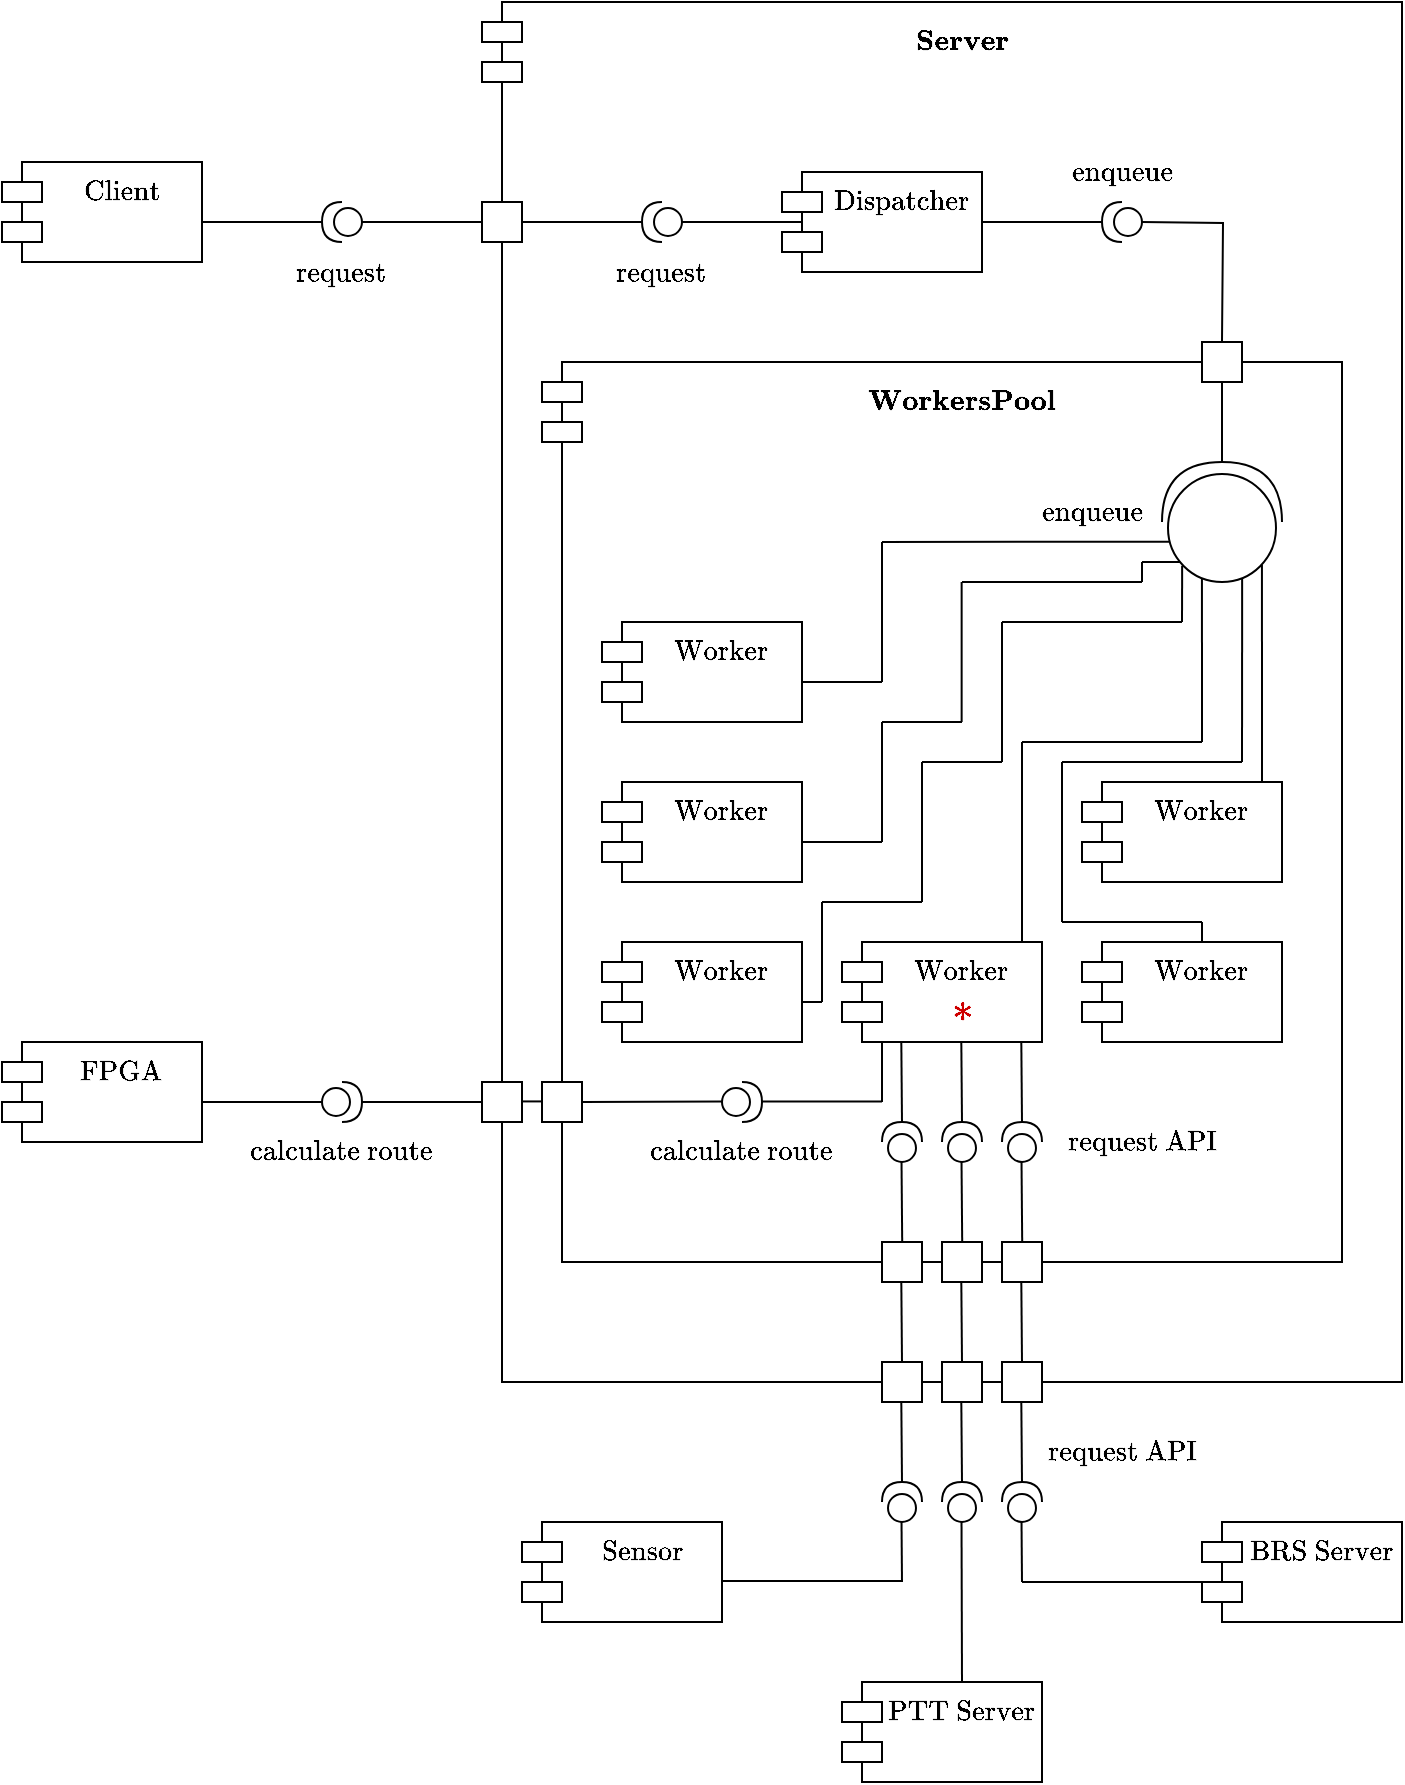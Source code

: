 <mxfile version="24.2.5" type="device">
  <diagram name="Page-1" id="XPHX7Q_6h-qbWTLxKr9w">
    <mxGraphModel dx="1687" dy="1040" grid="1" gridSize="10" guides="1" tooltips="1" connect="1" arrows="1" fold="1" page="1" pageScale="1" pageWidth="850" pageHeight="1100" math="1" shadow="0">
      <root>
        <mxCell id="0" />
        <mxCell id="1" parent="0" />
        <mxCell id="uHW3RZQbTr3XDXMgWpX5-9" value="" style="shape=module;align=left;spacingLeft=20;align=center;verticalAlign=top;whiteSpace=wrap;html=1;fillColor=none;" parent="1" vertex="1">
          <mxGeometry x="320" y="80" width="460" height="690" as="geometry" />
        </mxCell>
        <mxCell id="uHW3RZQbTr3XDXMgWpX5-1" value="" style="shape=module;align=left;spacingLeft=20;align=center;verticalAlign=top;whiteSpace=wrap;html=1;" parent="1" vertex="1">
          <mxGeometry x="80" y="160" width="100" height="50" as="geometry" />
        </mxCell>
        <mxCell id="uHW3RZQbTr3XDXMgWpX5-4" value="$$\text{Client}$$" style="text;html=1;align=center;verticalAlign=middle;whiteSpace=wrap;rounded=0;" parent="1" vertex="1">
          <mxGeometry x="100" y="160" width="80" height="30" as="geometry" />
        </mxCell>
        <mxCell id="uHW3RZQbTr3XDXMgWpX5-5" value="" style="endArrow=none;html=1;rounded=0;" parent="1" edge="1">
          <mxGeometry width="50" height="50" relative="1" as="geometry">
            <mxPoint x="570" y="190" as="sourcePoint" />
            <mxPoint x="630" y="190" as="targetPoint" />
          </mxGeometry>
        </mxCell>
        <mxCell id="uHW3RZQbTr3XDXMgWpX5-6" value="" style="shape=providedRequiredInterface;html=1;verticalLabelPosition=bottom;sketch=0;rotation=-180;" parent="1" vertex="1">
          <mxGeometry x="630" y="180" width="20" height="20" as="geometry" />
        </mxCell>
        <mxCell id="uHW3RZQbTr3XDXMgWpX5-7" value="" style="endArrow=none;html=1;rounded=0;" parent="1" edge="1">
          <mxGeometry width="50" height="50" relative="1" as="geometry">
            <mxPoint x="260" y="190" as="sourcePoint" />
            <mxPoint x="320" y="190" as="targetPoint" />
          </mxGeometry>
        </mxCell>
        <mxCell id="uHW3RZQbTr3XDXMgWpX5-8" value="" style="rounded=0;whiteSpace=wrap;html=1;" parent="1" vertex="1">
          <mxGeometry x="320" y="180" width="20" height="20" as="geometry" />
        </mxCell>
        <mxCell id="uHW3RZQbTr3XDXMgWpX5-10" value="$$\text{enqueue}$$" style="text;html=1;align=center;verticalAlign=middle;whiteSpace=wrap;rounded=0;" parent="1" vertex="1">
          <mxGeometry x="600" y="150" width="80" height="30" as="geometry" />
        </mxCell>
        <mxCell id="uHW3RZQbTr3XDXMgWpX5-11" value="" style="endArrow=none;html=1;rounded=0;" parent="1" edge="1">
          <mxGeometry width="50" height="50" relative="1" as="geometry">
            <mxPoint x="340" y="190" as="sourcePoint" />
            <mxPoint x="400" y="190" as="targetPoint" />
          </mxGeometry>
        </mxCell>
        <mxCell id="uHW3RZQbTr3XDXMgWpX5-12" value="" style="shape=providedRequiredInterface;html=1;verticalLabelPosition=bottom;sketch=0;rotation=-180;" parent="1" vertex="1">
          <mxGeometry x="400" y="180" width="20" height="20" as="geometry" />
        </mxCell>
        <mxCell id="uHW3RZQbTr3XDXMgWpX5-13" value="$$\text{request}$$" style="text;html=1;align=center;verticalAlign=middle;whiteSpace=wrap;rounded=0;" parent="1" vertex="1">
          <mxGeometry x="370" y="200" width="80" height="30" as="geometry" />
        </mxCell>
        <mxCell id="uHW3RZQbTr3XDXMgWpX5-16" value="" style="endArrow=none;html=1;rounded=0;" parent="1" edge="1">
          <mxGeometry width="50" height="50" relative="1" as="geometry">
            <mxPoint x="420" y="190" as="sourcePoint" />
            <mxPoint x="480" y="190" as="targetPoint" />
          </mxGeometry>
        </mxCell>
        <mxCell id="uHW3RZQbTr3XDXMgWpX5-17" value="" style="shape=module;align=left;spacingLeft=20;align=center;verticalAlign=top;whiteSpace=wrap;html=1;" parent="1" vertex="1">
          <mxGeometry x="470" y="165" width="100" height="50" as="geometry" />
        </mxCell>
        <mxCell id="uHW3RZQbTr3XDXMgWpX5-18" value="$$\text{Dispatcher}$$" style="text;html=1;align=center;verticalAlign=middle;whiteSpace=wrap;rounded=0;" parent="1" vertex="1">
          <mxGeometry x="490" y="165" width="80" height="30" as="geometry" />
        </mxCell>
        <mxCell id="uHW3RZQbTr3XDXMgWpX5-21" value="" style="endArrow=none;html=1;rounded=0;" parent="1" edge="1">
          <mxGeometry width="50" height="50" relative="1" as="geometry">
            <mxPoint x="180" y="190" as="sourcePoint" />
            <mxPoint x="240" y="190" as="targetPoint" />
          </mxGeometry>
        </mxCell>
        <mxCell id="uHW3RZQbTr3XDXMgWpX5-22" value="" style="shape=providedRequiredInterface;html=1;verticalLabelPosition=bottom;sketch=0;rotation=-180;" parent="1" vertex="1">
          <mxGeometry x="240" y="180" width="20" height="20" as="geometry" />
        </mxCell>
        <mxCell id="uHW3RZQbTr3XDXMgWpX5-23" value="$$\text{request}$$" style="text;html=1;align=center;verticalAlign=middle;whiteSpace=wrap;rounded=0;" parent="1" vertex="1">
          <mxGeometry x="210" y="200" width="80" height="30" as="geometry" />
        </mxCell>
        <mxCell id="uHW3RZQbTr3XDXMgWpX5-24" value="" style="endArrow=none;html=1;rounded=0;edgeStyle=orthogonalEdgeStyle;" parent="1" edge="1">
          <mxGeometry width="50" height="50" relative="1" as="geometry">
            <mxPoint x="650" y="190" as="sourcePoint" />
            <mxPoint x="690" y="250" as="targetPoint" />
          </mxGeometry>
        </mxCell>
        <mxCell id="uHW3RZQbTr3XDXMgWpX5-25" value="$$\textbf{Server}$$" style="text;html=1;align=center;verticalAlign=middle;whiteSpace=wrap;rounded=0;" parent="1" vertex="1">
          <mxGeometry x="340" y="80" width="440" height="40" as="geometry" />
        </mxCell>
        <mxCell id="uHW3RZQbTr3XDXMgWpX5-26" value="" style="shape=module;align=left;spacingLeft=20;align=center;verticalAlign=top;whiteSpace=wrap;html=1;fillColor=none;" parent="1" vertex="1">
          <mxGeometry x="350" y="260" width="400" height="450" as="geometry" />
        </mxCell>
        <mxCell id="uHW3RZQbTr3XDXMgWpX5-27" value="" style="rounded=0;whiteSpace=wrap;html=1;" parent="1" vertex="1">
          <mxGeometry x="680" y="250" width="20" height="20" as="geometry" />
        </mxCell>
        <mxCell id="uHW3RZQbTr3XDXMgWpX5-29" value="$$\textbf{WorkersPool}$$" style="text;html=1;align=center;verticalAlign=middle;whiteSpace=wrap;rounded=0;" parent="1" vertex="1">
          <mxGeometry x="370" y="260" width="380" height="40" as="geometry" />
        </mxCell>
        <mxCell id="uHW3RZQbTr3XDXMgWpX5-30" value="" style="endArrow=none;html=1;rounded=0;edgeStyle=orthogonalEdgeStyle;" parent="1" edge="1">
          <mxGeometry width="50" height="50" relative="1" as="geometry">
            <mxPoint x="690" y="310" as="sourcePoint" />
            <mxPoint x="690" y="270" as="targetPoint" />
          </mxGeometry>
        </mxCell>
        <mxCell id="uHW3RZQbTr3XDXMgWpX5-31" value="" style="shape=providedRequiredInterface;html=1;verticalLabelPosition=bottom;sketch=0;rotation=-90;" parent="1" vertex="1">
          <mxGeometry x="660" y="310" width="60" height="60" as="geometry" />
        </mxCell>
        <mxCell id="uHW3RZQbTr3XDXMgWpX5-32" value="" style="shape=module;align=left;spacingLeft=20;align=center;verticalAlign=top;whiteSpace=wrap;html=1;" parent="1" vertex="1">
          <mxGeometry x="380" y="390" width="100" height="50" as="geometry" />
        </mxCell>
        <mxCell id="uHW3RZQbTr3XDXMgWpX5-33" value="$$\text{Worker}$$" style="text;html=1;align=center;verticalAlign=middle;whiteSpace=wrap;rounded=0;" parent="1" vertex="1">
          <mxGeometry x="400" y="390" width="80" height="30" as="geometry" />
        </mxCell>
        <mxCell id="uHW3RZQbTr3XDXMgWpX5-34" value="" style="shape=module;align=left;spacingLeft=20;align=center;verticalAlign=top;whiteSpace=wrap;html=1;" parent="1" vertex="1">
          <mxGeometry x="380" y="470" width="100" height="50" as="geometry" />
        </mxCell>
        <mxCell id="uHW3RZQbTr3XDXMgWpX5-35" value="$$\text{Worker}$$" style="text;html=1;align=center;verticalAlign=middle;whiteSpace=wrap;rounded=0;" parent="1" vertex="1">
          <mxGeometry x="400" y="470" width="80" height="30" as="geometry" />
        </mxCell>
        <mxCell id="uHW3RZQbTr3XDXMgWpX5-36" value="" style="shape=module;align=left;spacingLeft=20;align=center;verticalAlign=top;whiteSpace=wrap;html=1;" parent="1" vertex="1">
          <mxGeometry x="380" y="550" width="100" height="50" as="geometry" />
        </mxCell>
        <mxCell id="uHW3RZQbTr3XDXMgWpX5-37" value="$$\text{Worker}$$" style="text;html=1;align=center;verticalAlign=middle;whiteSpace=wrap;rounded=0;" parent="1" vertex="1">
          <mxGeometry x="400" y="550" width="80" height="30" as="geometry" />
        </mxCell>
        <mxCell id="uHW3RZQbTr3XDXMgWpX5-44" value="" style="shape=module;align=left;spacingLeft=20;align=center;verticalAlign=top;whiteSpace=wrap;html=1;" parent="1" vertex="1">
          <mxGeometry x="500" y="550" width="100" height="50" as="geometry" />
        </mxCell>
        <mxCell id="uHW3RZQbTr3XDXMgWpX5-45" value="$$\text{Worker}$$" style="text;html=1;align=center;verticalAlign=middle;whiteSpace=wrap;rounded=0;" parent="1" vertex="1">
          <mxGeometry x="520" y="550" width="80" height="30" as="geometry" />
        </mxCell>
        <mxCell id="uHW3RZQbTr3XDXMgWpX5-46" value="" style="shape=module;align=left;spacingLeft=20;align=center;verticalAlign=top;whiteSpace=wrap;html=1;" parent="1" vertex="1">
          <mxGeometry x="620" y="550" width="100" height="50" as="geometry" />
        </mxCell>
        <mxCell id="uHW3RZQbTr3XDXMgWpX5-47" value="$$\text{Worker}$$" style="text;html=1;align=center;verticalAlign=middle;whiteSpace=wrap;rounded=0;" parent="1" vertex="1">
          <mxGeometry x="640" y="550" width="80" height="30" as="geometry" />
        </mxCell>
        <mxCell id="uHW3RZQbTr3XDXMgWpX5-48" value="" style="shape=module;align=left;spacingLeft=20;align=center;verticalAlign=top;whiteSpace=wrap;html=1;" parent="1" vertex="1">
          <mxGeometry x="620" y="470" width="100" height="50" as="geometry" />
        </mxCell>
        <mxCell id="uHW3RZQbTr3XDXMgWpX5-49" value="$$\text{Worker}$$" style="text;html=1;align=center;verticalAlign=middle;whiteSpace=wrap;rounded=0;" parent="1" vertex="1">
          <mxGeometry x="640" y="470" width="80" height="30" as="geometry" />
        </mxCell>
        <mxCell id="uHW3RZQbTr3XDXMgWpX5-60" value="" style="endArrow=none;html=1;rounded=0;exitX=0.875;exitY=0;exitDx=0;exitDy=0;exitPerimeter=0;entryX=0.143;entryY=0.833;entryDx=0;entryDy=0;entryPerimeter=0;" parent="1" source="uHW3RZQbTr3XDXMgWpX5-49" target="uHW3RZQbTr3XDXMgWpX5-31" edge="1">
          <mxGeometry width="50" height="50" relative="1" as="geometry">
            <mxPoint x="710" y="450" as="sourcePoint" />
            <mxPoint x="710" y="380" as="targetPoint" />
          </mxGeometry>
        </mxCell>
        <mxCell id="uHW3RZQbTr3XDXMgWpX5-62" value="" style="endArrow=none;html=1;rounded=0;entryX=0.336;entryY=0.064;entryDx=0;entryDy=0;entryPerimeter=0;" parent="1" target="uHW3RZQbTr3XDXMgWpX5-31" edge="1">
          <mxGeometry width="50" height="50" relative="1" as="geometry">
            <mxPoint x="520" y="350" as="sourcePoint" />
            <mxPoint x="660" y="350" as="targetPoint" />
          </mxGeometry>
        </mxCell>
        <mxCell id="uHW3RZQbTr3XDXMgWpX5-63" value="" style="endArrow=none;html=1;rounded=0;" parent="1" edge="1">
          <mxGeometry width="50" height="50" relative="1" as="geometry">
            <mxPoint x="520" y="350" as="sourcePoint" />
            <mxPoint x="520" y="420" as="targetPoint" />
          </mxGeometry>
        </mxCell>
        <mxCell id="uHW3RZQbTr3XDXMgWpX5-64" value="" style="endArrow=none;html=1;rounded=0;entryX=1;entryY=1;entryDx=0;entryDy=0;" parent="1" target="uHW3RZQbTr3XDXMgWpX5-33" edge="1">
          <mxGeometry width="50" height="50" relative="1" as="geometry">
            <mxPoint x="520" y="420" as="sourcePoint" />
            <mxPoint x="530" y="430" as="targetPoint" />
          </mxGeometry>
        </mxCell>
        <mxCell id="uHW3RZQbTr3XDXMgWpX5-65" value="" style="endArrow=none;html=1;rounded=0;" parent="1" edge="1">
          <mxGeometry width="50" height="50" relative="1" as="geometry">
            <mxPoint x="560" y="370" as="sourcePoint" />
            <mxPoint x="650" y="370" as="targetPoint" />
          </mxGeometry>
        </mxCell>
        <mxCell id="uHW3RZQbTr3XDXMgWpX5-66" value="" style="endArrow=none;html=1;rounded=0;" parent="1" edge="1">
          <mxGeometry width="50" height="50" relative="1" as="geometry">
            <mxPoint x="559.82" y="370" as="sourcePoint" />
            <mxPoint x="559.82" y="440" as="targetPoint" />
          </mxGeometry>
        </mxCell>
        <mxCell id="uHW3RZQbTr3XDXMgWpX5-67" value="" style="endArrow=none;html=1;rounded=0;entryX=1;entryY=1;entryDx=0;entryDy=0;" parent="1" edge="1">
          <mxGeometry width="50" height="50" relative="1" as="geometry">
            <mxPoint x="560" y="440" as="sourcePoint" />
            <mxPoint x="520" y="440" as="targetPoint" />
          </mxGeometry>
        </mxCell>
        <mxCell id="uHW3RZQbTr3XDXMgWpX5-68" value="" style="endArrow=none;html=1;rounded=0;" parent="1" edge="1">
          <mxGeometry width="50" height="50" relative="1" as="geometry">
            <mxPoint x="520" y="500" as="sourcePoint" />
            <mxPoint x="520" y="440" as="targetPoint" />
          </mxGeometry>
        </mxCell>
        <mxCell id="uHW3RZQbTr3XDXMgWpX5-69" value="" style="endArrow=none;html=1;rounded=0;exitX=1;exitY=1;exitDx=0;exitDy=0;" parent="1" source="uHW3RZQbTr3XDXMgWpX5-35" edge="1">
          <mxGeometry width="50" height="50" relative="1" as="geometry">
            <mxPoint x="530" y="510" as="sourcePoint" />
            <mxPoint x="520" y="500" as="targetPoint" />
          </mxGeometry>
        </mxCell>
        <mxCell id="uHW3RZQbTr3XDXMgWpX5-70" value="" style="endArrow=none;html=1;rounded=0;" parent="1" edge="1">
          <mxGeometry width="50" height="50" relative="1" as="geometry">
            <mxPoint x="490" y="580" as="sourcePoint" />
            <mxPoint x="490" y="530" as="targetPoint" />
          </mxGeometry>
        </mxCell>
        <mxCell id="uHW3RZQbTr3XDXMgWpX5-71" value="" style="endArrow=none;html=1;rounded=0;entryX=1;entryY=1;entryDx=0;entryDy=0;" parent="1" target="uHW3RZQbTr3XDXMgWpX5-37" edge="1">
          <mxGeometry width="50" height="50" relative="1" as="geometry">
            <mxPoint x="490" y="580" as="sourcePoint" />
            <mxPoint x="500" y="550" as="targetPoint" />
          </mxGeometry>
        </mxCell>
        <mxCell id="uHW3RZQbTr3XDXMgWpX5-72" value="" style="endArrow=none;html=1;rounded=0;" parent="1" edge="1">
          <mxGeometry width="50" height="50" relative="1" as="geometry">
            <mxPoint x="490" y="530" as="sourcePoint" />
            <mxPoint x="540" y="530" as="targetPoint" />
          </mxGeometry>
        </mxCell>
        <mxCell id="uHW3RZQbTr3XDXMgWpX5-73" value="" style="endArrow=none;html=1;rounded=0;" parent="1" edge="1">
          <mxGeometry width="50" height="50" relative="1" as="geometry">
            <mxPoint x="540" y="530" as="sourcePoint" />
            <mxPoint x="540" y="460" as="targetPoint" />
          </mxGeometry>
        </mxCell>
        <mxCell id="uHW3RZQbTr3XDXMgWpX5-74" value="" style="endArrow=none;html=1;rounded=0;entryX=1;entryY=1;entryDx=0;entryDy=0;" parent="1" edge="1">
          <mxGeometry width="50" height="50" relative="1" as="geometry">
            <mxPoint x="580" y="460" as="sourcePoint" />
            <mxPoint x="540" y="460" as="targetPoint" />
          </mxGeometry>
        </mxCell>
        <mxCell id="uHW3RZQbTr3XDXMgWpX5-75" value="" style="endArrow=none;html=1;rounded=0;" parent="1" edge="1">
          <mxGeometry width="50" height="50" relative="1" as="geometry">
            <mxPoint x="580" y="390" as="sourcePoint" />
            <mxPoint x="580" y="460" as="targetPoint" />
          </mxGeometry>
        </mxCell>
        <mxCell id="uHW3RZQbTr3XDXMgWpX5-76" value="" style="endArrow=none;html=1;rounded=0;" parent="1" edge="1">
          <mxGeometry width="50" height="50" relative="1" as="geometry">
            <mxPoint x="580" y="390" as="sourcePoint" />
            <mxPoint x="670" y="390" as="targetPoint" />
          </mxGeometry>
        </mxCell>
        <mxCell id="uHW3RZQbTr3XDXMgWpX5-77" value="" style="endArrow=none;html=1;rounded=0;" parent="1" edge="1">
          <mxGeometry width="50" height="50" relative="1" as="geometry">
            <mxPoint x="610" y="540" as="sourcePoint" />
            <mxPoint x="610" y="460" as="targetPoint" />
          </mxGeometry>
        </mxCell>
        <mxCell id="uHW3RZQbTr3XDXMgWpX5-78" value="" style="endArrow=none;html=1;rounded=0;" parent="1" edge="1">
          <mxGeometry width="50" height="50" relative="1" as="geometry">
            <mxPoint x="680" y="540" as="sourcePoint" />
            <mxPoint x="610" y="540" as="targetPoint" />
          </mxGeometry>
        </mxCell>
        <mxCell id="uHW3RZQbTr3XDXMgWpX5-79" value="" style="endArrow=none;html=1;rounded=0;entryX=0.5;entryY=0;entryDx=0;entryDy=0;" parent="1" target="uHW3RZQbTr3XDXMgWpX5-47" edge="1">
          <mxGeometry width="50" height="50" relative="1" as="geometry">
            <mxPoint x="680" y="540" as="sourcePoint" />
            <mxPoint x="620" y="550" as="targetPoint" />
          </mxGeometry>
        </mxCell>
        <mxCell id="uHW3RZQbTr3XDXMgWpX5-80" value="" style="endArrow=none;html=1;rounded=0;" parent="1" edge="1">
          <mxGeometry width="50" height="50" relative="1" as="geometry">
            <mxPoint x="700" y="460" as="sourcePoint" />
            <mxPoint x="610" y="460" as="targetPoint" />
          </mxGeometry>
        </mxCell>
        <mxCell id="uHW3RZQbTr3XDXMgWpX5-82" value="" style="endArrow=none;html=1;rounded=0;exitX=0.875;exitY=0;exitDx=0;exitDy=0;exitPerimeter=0;entryX=0.03;entryY=0.668;entryDx=0;entryDy=0;entryPerimeter=0;" parent="1" target="uHW3RZQbTr3XDXMgWpX5-31" edge="1">
          <mxGeometry width="50" height="50" relative="1" as="geometry">
            <mxPoint x="700" y="460" as="sourcePoint" />
            <mxPoint x="700" y="370" as="targetPoint" />
          </mxGeometry>
        </mxCell>
        <mxCell id="uHW3RZQbTr3XDXMgWpX5-83" value="" style="endArrow=none;html=1;rounded=0;exitX=0.875;exitY=0;exitDx=0;exitDy=0;exitPerimeter=0;" parent="1" edge="1">
          <mxGeometry width="50" height="50" relative="1" as="geometry">
            <mxPoint x="590" y="550" as="sourcePoint" />
            <mxPoint x="590" y="450" as="targetPoint" />
          </mxGeometry>
        </mxCell>
        <mxCell id="uHW3RZQbTr3XDXMgWpX5-84" value="" style="endArrow=none;html=1;rounded=0;" parent="1" edge="1">
          <mxGeometry width="50" height="50" relative="1" as="geometry">
            <mxPoint x="590" y="450" as="sourcePoint" />
            <mxPoint x="680" y="450" as="targetPoint" />
          </mxGeometry>
        </mxCell>
        <mxCell id="uHW3RZQbTr3XDXMgWpX5-85" value="" style="endArrow=none;html=1;rounded=0;exitX=0.875;exitY=0;exitDx=0;exitDy=0;exitPerimeter=0;entryX=0.025;entryY=0.333;entryDx=0;entryDy=0;entryPerimeter=0;" parent="1" target="uHW3RZQbTr3XDXMgWpX5-31" edge="1">
          <mxGeometry width="50" height="50" relative="1" as="geometry">
            <mxPoint x="680" y="450" as="sourcePoint" />
            <mxPoint x="680" y="370" as="targetPoint" />
          </mxGeometry>
        </mxCell>
        <mxCell id="uHW3RZQbTr3XDXMgWpX5-86" value="" style="endArrow=none;html=1;rounded=0;" parent="1" edge="1">
          <mxGeometry width="50" height="50" relative="1" as="geometry">
            <mxPoint x="650" y="360" as="sourcePoint" />
            <mxPoint x="650" y="370" as="targetPoint" />
          </mxGeometry>
        </mxCell>
        <mxCell id="uHW3RZQbTr3XDXMgWpX5-87" value="" style="endArrow=none;html=1;rounded=0;entryX=0.167;entryY=0.151;entryDx=0;entryDy=0;entryPerimeter=0;" parent="1" target="uHW3RZQbTr3XDXMgWpX5-31" edge="1">
          <mxGeometry width="50" height="50" relative="1" as="geometry">
            <mxPoint x="650" y="360" as="sourcePoint" />
            <mxPoint x="660" y="360" as="targetPoint" />
          </mxGeometry>
        </mxCell>
        <mxCell id="uHW3RZQbTr3XDXMgWpX5-88" value="" style="endArrow=none;html=1;rounded=0;entryX=0.136;entryY=0.168;entryDx=0;entryDy=0;entryPerimeter=0;" parent="1" target="uHW3RZQbTr3XDXMgWpX5-31" edge="1">
          <mxGeometry width="50" height="50" relative="1" as="geometry">
            <mxPoint x="670" y="390" as="sourcePoint" />
            <mxPoint x="670" y="380" as="targetPoint" />
          </mxGeometry>
        </mxCell>
        <mxCell id="Ls2iYPUhXKA2APDCJ25d-1" value="" style="endArrow=none;html=1;rounded=0;" parent="1" edge="1">
          <mxGeometry width="50" height="50" relative="1" as="geometry">
            <mxPoint x="530" y="640" as="sourcePoint" />
            <mxPoint x="529.66" y="600" as="targetPoint" />
          </mxGeometry>
        </mxCell>
        <mxCell id="Ls2iYPUhXKA2APDCJ25d-3" value="" style="shape=providedRequiredInterface;html=1;verticalLabelPosition=bottom;sketch=0;rotation=-90;" parent="1" vertex="1">
          <mxGeometry x="520" y="640" width="20" height="20" as="geometry" />
        </mxCell>
        <mxCell id="Ls2iYPUhXKA2APDCJ25d-4" value="" style="endArrow=none;html=1;rounded=0;" parent="1" edge="1">
          <mxGeometry width="50" height="50" relative="1" as="geometry">
            <mxPoint x="530.1" y="700" as="sourcePoint" />
            <mxPoint x="529.76" y="660" as="targetPoint" />
          </mxGeometry>
        </mxCell>
        <mxCell id="Ls2iYPUhXKA2APDCJ25d-5" value="" style="rounded=0;whiteSpace=wrap;html=1;" parent="1" vertex="1">
          <mxGeometry x="520" y="700" width="20" height="20" as="geometry" />
        </mxCell>
        <mxCell id="Ls2iYPUhXKA2APDCJ25d-7" value="" style="endArrow=none;html=1;rounded=0;" parent="1" edge="1">
          <mxGeometry width="50" height="50" relative="1" as="geometry">
            <mxPoint x="530" y="760" as="sourcePoint" />
            <mxPoint x="529.66" y="720" as="targetPoint" />
          </mxGeometry>
        </mxCell>
        <mxCell id="Ls2iYPUhXKA2APDCJ25d-10" value="" style="rounded=0;whiteSpace=wrap;html=1;" parent="1" vertex="1">
          <mxGeometry x="520" y="760" width="20" height="20" as="geometry" />
        </mxCell>
        <mxCell id="Ls2iYPUhXKA2APDCJ25d-11" value="" style="endArrow=none;html=1;rounded=0;" parent="1" edge="1">
          <mxGeometry width="50" height="50" relative="1" as="geometry">
            <mxPoint x="530" y="820" as="sourcePoint" />
            <mxPoint x="529.66" y="780" as="targetPoint" />
          </mxGeometry>
        </mxCell>
        <mxCell id="Ls2iYPUhXKA2APDCJ25d-12" value="" style="shape=providedRequiredInterface;html=1;verticalLabelPosition=bottom;sketch=0;rotation=-90;" parent="1" vertex="1">
          <mxGeometry x="520" y="820" width="20" height="20" as="geometry" />
        </mxCell>
        <mxCell id="Ls2iYPUhXKA2APDCJ25d-13" value="" style="endArrow=none;html=1;rounded=0;" parent="1" edge="1">
          <mxGeometry width="50" height="50" relative="1" as="geometry">
            <mxPoint x="530" y="870" as="sourcePoint" />
            <mxPoint x="529.76" y="840" as="targetPoint" />
          </mxGeometry>
        </mxCell>
        <mxCell id="Ls2iYPUhXKA2APDCJ25d-14" value="" style="endArrow=none;html=1;rounded=0;" parent="1" edge="1">
          <mxGeometry width="50" height="50" relative="1" as="geometry">
            <mxPoint x="590" y="640" as="sourcePoint" />
            <mxPoint x="589.66" y="600" as="targetPoint" />
          </mxGeometry>
        </mxCell>
        <mxCell id="Ls2iYPUhXKA2APDCJ25d-15" value="" style="shape=providedRequiredInterface;html=1;verticalLabelPosition=bottom;sketch=0;rotation=-90;" parent="1" vertex="1">
          <mxGeometry x="580" y="640" width="20" height="20" as="geometry" />
        </mxCell>
        <mxCell id="Ls2iYPUhXKA2APDCJ25d-16" value="" style="endArrow=none;html=1;rounded=0;" parent="1" edge="1">
          <mxGeometry width="50" height="50" relative="1" as="geometry">
            <mxPoint x="590.1" y="700" as="sourcePoint" />
            <mxPoint x="589.76" y="660" as="targetPoint" />
          </mxGeometry>
        </mxCell>
        <mxCell id="Ls2iYPUhXKA2APDCJ25d-17" value="" style="rounded=0;whiteSpace=wrap;html=1;" parent="1" vertex="1">
          <mxGeometry x="580" y="700" width="20" height="20" as="geometry" />
        </mxCell>
        <mxCell id="Ls2iYPUhXKA2APDCJ25d-18" value="" style="endArrow=none;html=1;rounded=0;" parent="1" edge="1">
          <mxGeometry width="50" height="50" relative="1" as="geometry">
            <mxPoint x="590" y="760" as="sourcePoint" />
            <mxPoint x="589.66" y="720" as="targetPoint" />
          </mxGeometry>
        </mxCell>
        <mxCell id="Ls2iYPUhXKA2APDCJ25d-21" value="" style="rounded=0;whiteSpace=wrap;html=1;" parent="1" vertex="1">
          <mxGeometry x="580" y="760" width="20" height="20" as="geometry" />
        </mxCell>
        <mxCell id="Ls2iYPUhXKA2APDCJ25d-22" value="" style="endArrow=none;html=1;rounded=0;" parent="1" edge="1">
          <mxGeometry width="50" height="50" relative="1" as="geometry">
            <mxPoint x="590" y="820" as="sourcePoint" />
            <mxPoint x="589.66" y="780" as="targetPoint" />
          </mxGeometry>
        </mxCell>
        <mxCell id="Ls2iYPUhXKA2APDCJ25d-23" value="" style="shape=providedRequiredInterface;html=1;verticalLabelPosition=bottom;sketch=0;rotation=-90;" parent="1" vertex="1">
          <mxGeometry x="580" y="820" width="20" height="20" as="geometry" />
        </mxCell>
        <mxCell id="Ls2iYPUhXKA2APDCJ25d-24" value="" style="endArrow=none;html=1;rounded=0;" parent="1" edge="1">
          <mxGeometry width="50" height="50" relative="1" as="geometry">
            <mxPoint x="590" y="870" as="sourcePoint" />
            <mxPoint x="589.76" y="840" as="targetPoint" />
          </mxGeometry>
        </mxCell>
        <mxCell id="Ls2iYPUhXKA2APDCJ25d-25" value="" style="endArrow=none;html=1;rounded=0;" parent="1" edge="1">
          <mxGeometry width="50" height="50" relative="1" as="geometry">
            <mxPoint x="560" y="640" as="sourcePoint" />
            <mxPoint x="559.66" y="600" as="targetPoint" />
          </mxGeometry>
        </mxCell>
        <mxCell id="Ls2iYPUhXKA2APDCJ25d-26" value="" style="shape=providedRequiredInterface;html=1;verticalLabelPosition=bottom;sketch=0;rotation=-90;" parent="1" vertex="1">
          <mxGeometry x="550" y="640" width="20" height="20" as="geometry" />
        </mxCell>
        <mxCell id="Ls2iYPUhXKA2APDCJ25d-27" value="" style="endArrow=none;html=1;rounded=0;" parent="1" edge="1">
          <mxGeometry width="50" height="50" relative="1" as="geometry">
            <mxPoint x="560.1" y="700" as="sourcePoint" />
            <mxPoint x="559.76" y="660" as="targetPoint" />
          </mxGeometry>
        </mxCell>
        <mxCell id="Ls2iYPUhXKA2APDCJ25d-28" value="" style="rounded=0;whiteSpace=wrap;html=1;" parent="1" vertex="1">
          <mxGeometry x="550" y="700" width="20" height="20" as="geometry" />
        </mxCell>
        <mxCell id="Ls2iYPUhXKA2APDCJ25d-29" value="" style="endArrow=none;html=1;rounded=0;" parent="1" edge="1">
          <mxGeometry width="50" height="50" relative="1" as="geometry">
            <mxPoint x="560" y="760" as="sourcePoint" />
            <mxPoint x="559.66" y="720" as="targetPoint" />
          </mxGeometry>
        </mxCell>
        <mxCell id="Ls2iYPUhXKA2APDCJ25d-32" value="" style="rounded=0;whiteSpace=wrap;html=1;" parent="1" vertex="1">
          <mxGeometry x="550" y="760" width="20" height="20" as="geometry" />
        </mxCell>
        <mxCell id="Ls2iYPUhXKA2APDCJ25d-33" value="" style="endArrow=none;html=1;rounded=0;" parent="1" edge="1">
          <mxGeometry width="50" height="50" relative="1" as="geometry">
            <mxPoint x="560" y="820" as="sourcePoint" />
            <mxPoint x="559.66" y="780" as="targetPoint" />
          </mxGeometry>
        </mxCell>
        <mxCell id="Ls2iYPUhXKA2APDCJ25d-34" value="" style="shape=providedRequiredInterface;html=1;verticalLabelPosition=bottom;sketch=0;rotation=-90;" parent="1" vertex="1">
          <mxGeometry x="550" y="820" width="20" height="20" as="geometry" />
        </mxCell>
        <mxCell id="Ls2iYPUhXKA2APDCJ25d-35" value="" style="endArrow=none;html=1;rounded=0;exitX=0.5;exitY=0;exitDx=0;exitDy=0;" parent="1" source="Ls2iYPUhXKA2APDCJ25d-62" edge="1">
          <mxGeometry width="50" height="50" relative="1" as="geometry">
            <mxPoint x="560" y="910" as="sourcePoint" />
            <mxPoint x="559.76" y="840" as="targetPoint" />
          </mxGeometry>
        </mxCell>
        <mxCell id="Ls2iYPUhXKA2APDCJ25d-36" value="$$\text{enqueue}$$" style="text;html=1;align=center;verticalAlign=middle;whiteSpace=wrap;rounded=0;" parent="1" vertex="1">
          <mxGeometry x="590" y="320" width="70" height="30" as="geometry" />
        </mxCell>
        <mxCell id="Ls2iYPUhXKA2APDCJ25d-41" value="" style="endArrow=none;html=1;rounded=0;" parent="1" edge="1">
          <mxGeometry width="50" height="50" relative="1" as="geometry">
            <mxPoint x="520" y="630" as="sourcePoint" />
            <mxPoint x="520.0" y="600" as="targetPoint" />
          </mxGeometry>
        </mxCell>
        <mxCell id="Ls2iYPUhXKA2APDCJ25d-42" value="" style="endArrow=none;html=1;rounded=0;exitX=1;exitY=0.5;exitDx=0;exitDy=0;exitPerimeter=0;" parent="1" edge="1">
          <mxGeometry width="50" height="50" relative="1" as="geometry">
            <mxPoint x="460" y="629.71" as="sourcePoint" />
            <mxPoint x="520" y="629.71" as="targetPoint" />
          </mxGeometry>
        </mxCell>
        <mxCell id="Ls2iYPUhXKA2APDCJ25d-43" value="" style="shape=providedRequiredInterface;html=1;verticalLabelPosition=bottom;sketch=0;rotation=0;" parent="1" vertex="1">
          <mxGeometry x="440" y="620" width="20" height="20" as="geometry" />
        </mxCell>
        <mxCell id="Ls2iYPUhXKA2APDCJ25d-44" value="" style="endArrow=none;html=1;rounded=0;" parent="1" edge="1">
          <mxGeometry width="50" height="50" relative="1" as="geometry">
            <mxPoint x="370" y="630" as="sourcePoint" />
            <mxPoint x="440.0" y="629.71" as="targetPoint" />
          </mxGeometry>
        </mxCell>
        <mxCell id="Ls2iYPUhXKA2APDCJ25d-45" value="" style="rounded=0;whiteSpace=wrap;html=1;" parent="1" vertex="1">
          <mxGeometry x="350" y="620" width="20" height="20" as="geometry" />
        </mxCell>
        <mxCell id="Ls2iYPUhXKA2APDCJ25d-46" value="" style="rounded=0;whiteSpace=wrap;html=1;" parent="1" vertex="1">
          <mxGeometry x="320" y="620" width="20" height="20" as="geometry" />
        </mxCell>
        <mxCell id="Ls2iYPUhXKA2APDCJ25d-47" value="" style="endArrow=none;html=1;rounded=0;" parent="1" edge="1">
          <mxGeometry width="50" height="50" relative="1" as="geometry">
            <mxPoint x="340" y="629.71" as="sourcePoint" />
            <mxPoint x="350" y="629.71" as="targetPoint" />
          </mxGeometry>
        </mxCell>
        <mxCell id="Ls2iYPUhXKA2APDCJ25d-49" value="" style="endArrow=none;html=1;rounded=0;" parent="1" edge="1">
          <mxGeometry width="50" height="50" relative="1" as="geometry">
            <mxPoint x="260" y="630" as="sourcePoint" />
            <mxPoint x="320" y="630" as="targetPoint" />
          </mxGeometry>
        </mxCell>
        <mxCell id="Ls2iYPUhXKA2APDCJ25d-50" value="" style="endArrow=none;html=1;rounded=0;" parent="1" edge="1">
          <mxGeometry width="50" height="50" relative="1" as="geometry">
            <mxPoint x="180" y="630" as="sourcePoint" />
            <mxPoint x="240" y="630" as="targetPoint" />
          </mxGeometry>
        </mxCell>
        <mxCell id="Ls2iYPUhXKA2APDCJ25d-51" value="" style="shape=providedRequiredInterface;html=1;verticalLabelPosition=bottom;sketch=0;rotation=0;" parent="1" vertex="1">
          <mxGeometry x="240" y="620" width="20" height="20" as="geometry" />
        </mxCell>
        <mxCell id="Ls2iYPUhXKA2APDCJ25d-52" value="" style="shape=module;align=left;spacingLeft=20;align=center;verticalAlign=top;whiteSpace=wrap;html=1;" parent="1" vertex="1">
          <mxGeometry x="80" y="600" width="100" height="50" as="geometry" />
        </mxCell>
        <mxCell id="Ls2iYPUhXKA2APDCJ25d-53" value="$$\text{FPGA}$$" style="text;html=1;align=center;verticalAlign=middle;whiteSpace=wrap;rounded=0;" parent="1" vertex="1">
          <mxGeometry x="100" y="600" width="80" height="30" as="geometry" />
        </mxCell>
        <mxCell id="Ls2iYPUhXKA2APDCJ25d-54" value="$$\text{calculate route}$$" style="text;html=1;align=center;verticalAlign=middle;whiteSpace=wrap;rounded=0;" parent="1" vertex="1">
          <mxGeometry x="200" y="640" width="100" height="30" as="geometry" />
        </mxCell>
        <mxCell id="Ls2iYPUhXKA2APDCJ25d-55" value="$$\text{calculate route}$$" style="text;html=1;align=center;verticalAlign=middle;whiteSpace=wrap;rounded=0;" parent="1" vertex="1">
          <mxGeometry x="400" y="640" width="100" height="30" as="geometry" />
        </mxCell>
        <mxCell id="Ls2iYPUhXKA2APDCJ25d-56" value="$$\text{request API}$$" style="text;html=1;align=center;verticalAlign=middle;whiteSpace=wrap;rounded=0;" parent="1" vertex="1">
          <mxGeometry x="610" y="635" width="80" height="30" as="geometry" />
        </mxCell>
        <mxCell id="Ls2iYPUhXKA2APDCJ25d-57" value="$$\text{request API}$$" style="text;html=1;align=center;verticalAlign=middle;whiteSpace=wrap;rounded=0;" parent="1" vertex="1">
          <mxGeometry x="600" y="790" width="80" height="30" as="geometry" />
        </mxCell>
        <mxCell id="Ls2iYPUhXKA2APDCJ25d-58" value="" style="shape=module;align=left;spacingLeft=20;align=center;verticalAlign=top;whiteSpace=wrap;html=1;" parent="1" vertex="1">
          <mxGeometry x="340" y="840" width="100" height="50" as="geometry" />
        </mxCell>
        <mxCell id="Ls2iYPUhXKA2APDCJ25d-59" value="$$\text{Sensor}$$" style="text;html=1;align=center;verticalAlign=middle;whiteSpace=wrap;rounded=0;" parent="1" vertex="1">
          <mxGeometry x="360" y="840" width="80" height="30" as="geometry" />
        </mxCell>
        <mxCell id="Ls2iYPUhXKA2APDCJ25d-61" value="" style="shape=module;align=left;spacingLeft=20;align=center;verticalAlign=top;whiteSpace=wrap;html=1;" parent="1" vertex="1">
          <mxGeometry x="500" y="920" width="100" height="50" as="geometry" />
        </mxCell>
        <mxCell id="Ls2iYPUhXKA2APDCJ25d-62" value="$$\text{PTT Server}$$" style="text;html=1;align=center;verticalAlign=middle;whiteSpace=wrap;rounded=0;" parent="1" vertex="1">
          <mxGeometry x="520" y="920" width="80" height="30" as="geometry" />
        </mxCell>
        <mxCell id="Ls2iYPUhXKA2APDCJ25d-63" value="" style="shape=module;align=left;spacingLeft=20;align=center;verticalAlign=top;whiteSpace=wrap;html=1;" parent="1" vertex="1">
          <mxGeometry x="680" y="840" width="100" height="50" as="geometry" />
        </mxCell>
        <mxCell id="Ls2iYPUhXKA2APDCJ25d-64" value="$$\text{BRS Server}$$" style="text;html=1;align=center;verticalAlign=middle;whiteSpace=wrap;rounded=0;" parent="1" vertex="1">
          <mxGeometry x="700" y="840" width="80" height="30" as="geometry" />
        </mxCell>
        <mxCell id="Ls2iYPUhXKA2APDCJ25d-67" value="" style="endArrow=none;html=1;rounded=0;exitX=1;exitY=1;exitDx=0;exitDy=0;" parent="1" edge="1">
          <mxGeometry width="50" height="50" relative="1" as="geometry">
            <mxPoint x="590" y="870" as="sourcePoint" />
            <mxPoint x="680" y="870" as="targetPoint" />
          </mxGeometry>
        </mxCell>
        <mxCell id="Ls2iYPUhXKA2APDCJ25d-68" value="" style="endArrow=none;html=1;rounded=0;exitX=1;exitY=1;exitDx=0;exitDy=0;" parent="1" edge="1">
          <mxGeometry width="50" height="50" relative="1" as="geometry">
            <mxPoint x="440" y="869.44" as="sourcePoint" />
            <mxPoint x="530" y="869.44" as="targetPoint" />
          </mxGeometry>
        </mxCell>
        <mxCell id="WprdimqeCwF3alatz5fT-1" value="$$\text{*}$$" style="text;html=1;align=center;verticalAlign=middle;whiteSpace=wrap;rounded=0;fontSize=18;fontColor=#ce0000;" vertex="1" parent="1">
          <mxGeometry x="520" y="580" width="80" height="20" as="geometry" />
        </mxCell>
      </root>
    </mxGraphModel>
  </diagram>
</mxfile>
